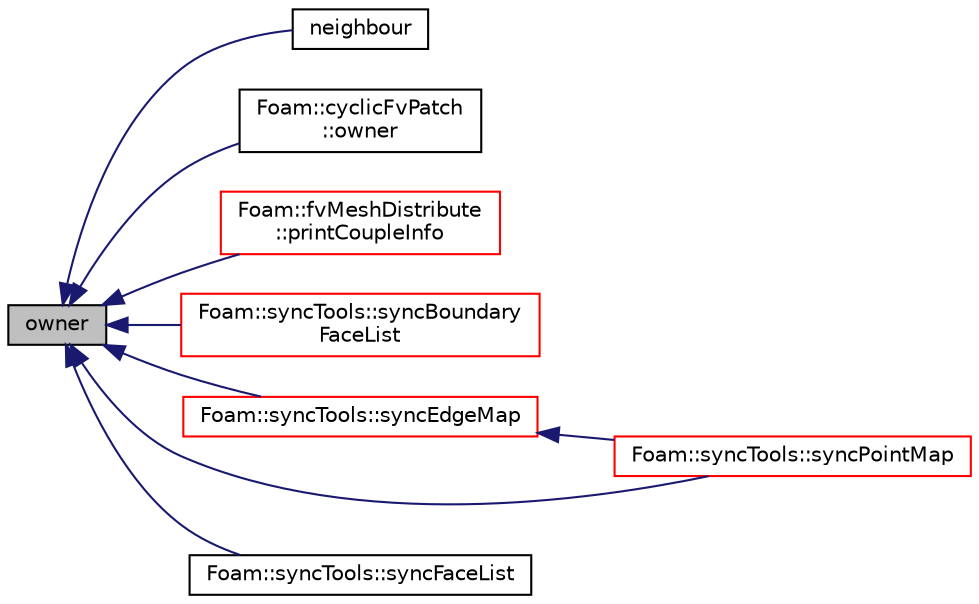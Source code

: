 digraph "owner"
{
  bgcolor="transparent";
  edge [fontname="Helvetica",fontsize="10",labelfontname="Helvetica",labelfontsize="10"];
  node [fontname="Helvetica",fontsize="10",shape=record];
  rankdir="LR";
  Node1 [label="owner",height=0.2,width=0.4,color="black", fillcolor="grey75", style="filled", fontcolor="black"];
  Node1 -> Node2 [dir="back",color="midnightblue",fontsize="10",style="solid",fontname="Helvetica"];
  Node2 [label="neighbour",height=0.2,width=0.4,color="black",URL="$a00491.html#a2071bd3f465644b3c5165916ced135db",tooltip="Does the coupled side own the patch ? "];
  Node1 -> Node3 [dir="back",color="midnightblue",fontsize="10",style="solid",fontname="Helvetica"];
  Node3 [label="Foam::cyclicFvPatch\l::owner",height=0.2,width=0.4,color="black",URL="$a00482.html#ae2fb0867c083f040d00c1b69a4f59b0f"];
  Node1 -> Node4 [dir="back",color="midnightblue",fontsize="10",style="solid",fontname="Helvetica"];
  Node4 [label="Foam::fvMeshDistribute\l::printCoupleInfo",height=0.2,width=0.4,color="red",URL="$a00894.html#a0b2e9e5ba94679bbc5d807ecf02687e2",tooltip="Print some info on coupling data. "];
  Node1 -> Node5 [dir="back",color="midnightblue",fontsize="10",style="solid",fontname="Helvetica"];
  Node5 [label="Foam::syncTools::syncBoundary\lFaceList",height=0.2,width=0.4,color="red",URL="$a02636.html#abfef71f4706b88c9184fcae7352d0903",tooltip="Synchronize values on boundary faces only. "];
  Node1 -> Node6 [dir="back",color="midnightblue",fontsize="10",style="solid",fontname="Helvetica"];
  Node6 [label="Foam::syncTools::syncEdgeMap",height=0.2,width=0.4,color="red",URL="$a02636.html#a154ac086463b8d7a0eed8c4539d3ab73",tooltip="Synchronize values on selected edges. "];
  Node6 -> Node7 [dir="back",color="midnightblue",fontsize="10",style="solid",fontname="Helvetica"];
  Node7 [label="Foam::syncTools::syncPointMap",height=0.2,width=0.4,color="red",URL="$a02636.html#a08bdf5c6403dd4367d1714c3d5b4145d",tooltip="Synchronize values on selected points. "];
  Node1 -> Node8 [dir="back",color="midnightblue",fontsize="10",style="solid",fontname="Helvetica"];
  Node8 [label="Foam::syncTools::syncFaceList",height=0.2,width=0.4,color="black",URL="$a02636.html#afd8d7d625380d8575ecc5ed01247b25c"];
  Node1 -> Node7 [dir="back",color="midnightblue",fontsize="10",style="solid",fontname="Helvetica"];
}
